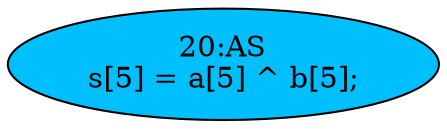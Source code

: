 strict digraph "" {
	node [label="\N"];
	"20:AS"	[ast="<pyverilog.vparser.ast.Assign object at 0x7f5d734f8bd0>",
		def_var="['s']",
		fillcolor=deepskyblue,
		label="20:AS
s[5] = a[5] ^ b[5];",
		statements="[]",
		style=filled,
		typ=Assign,
		use_var="['a', 'b']"];
}
